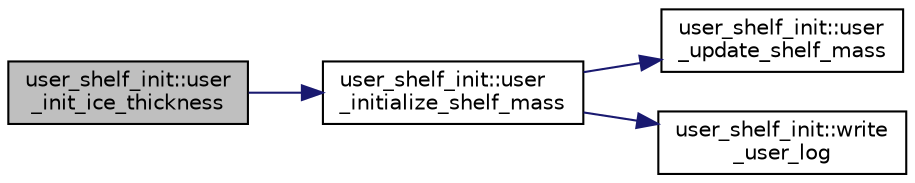 digraph "user_shelf_init::user_init_ice_thickness"
{
 // INTERACTIVE_SVG=YES
 // LATEX_PDF_SIZE
  edge [fontname="Helvetica",fontsize="10",labelfontname="Helvetica",labelfontsize="10"];
  node [fontname="Helvetica",fontsize="10",shape=record];
  rankdir="LR";
  Node1 [label="user_shelf_init::user\l_init_ice_thickness",height=0.2,width=0.4,color="black", fillcolor="grey75", style="filled", fontcolor="black",tooltip="This subroutine updates the ice shelf thickness, as specified by user-provided code."];
  Node1 -> Node2 [color="midnightblue",fontsize="10",style="solid",fontname="Helvetica"];
  Node2 [label="user_shelf_init::user\l_initialize_shelf_mass",height=0.2,width=0.4,color="black", fillcolor="white", style="filled",URL="$namespaceuser__shelf__init.html#abfa7467860df5279c0c9f95d79cb51cf",tooltip="This subroutine sets up the initial mass and area covered by the ice shelf, based on user-provided co..."];
  Node2 -> Node3 [color="midnightblue",fontsize="10",style="solid",fontname="Helvetica"];
  Node3 [label="user_shelf_init::user\l_update_shelf_mass",height=0.2,width=0.4,color="black", fillcolor="white", style="filled",URL="$namespaceuser__shelf__init.html#abd99438d24c4a57aa3fbab3b067a7c81",tooltip="This subroutine updates the ice shelf mass, as specified by user-provided code."];
  Node2 -> Node4 [color="midnightblue",fontsize="10",style="solid",fontname="Helvetica"];
  Node4 [label="user_shelf_init::write\l_user_log",height=0.2,width=0.4,color="black", fillcolor="white", style="filled",URL="$namespaceuser__shelf__init.html#a04dc4958214e8b07da385f8be785d706",tooltip="This subroutine writes out the user ice shelf code version number to the model log."];
}

